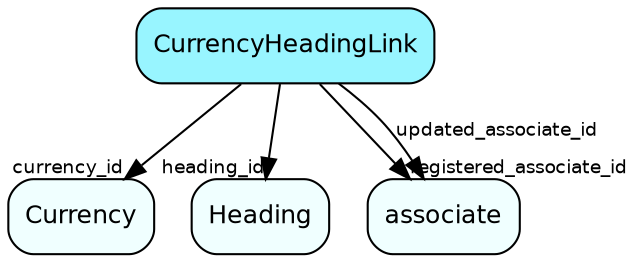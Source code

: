 digraph CurrencyHeadingLink  {
node [shape = box style="rounded, filled" fontname = "Helvetica" fontsize = "12" ]
edge [fontname = "Helvetica" fontsize = "9"]

CurrencyHeadingLink[fillcolor = "cadetblue1"]
Currency[fillcolor = "azure1"]
Heading[fillcolor = "azure1"]
associate[fillcolor = "azure1"]
CurrencyHeadingLink -> Currency [headlabel = "currency_id"]
CurrencyHeadingLink -> Heading [headlabel = "heading_id"]
CurrencyHeadingLink -> associate [headlabel = "registered_associate_id"]
CurrencyHeadingLink -> associate [label = "updated_associate_id"]
}

